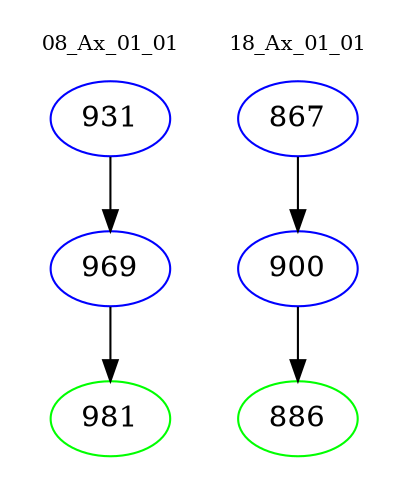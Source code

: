 digraph{
subgraph cluster_0 {
color = white
label = "08_Ax_01_01";
fontsize=10;
T0_931 [label="931", color="blue"]
T0_931 -> T0_969 [color="black"]
T0_969 [label="969", color="blue"]
T0_969 -> T0_981 [color="black"]
T0_981 [label="981", color="green"]
}
subgraph cluster_1 {
color = white
label = "18_Ax_01_01";
fontsize=10;
T1_867 [label="867", color="blue"]
T1_867 -> T1_900 [color="black"]
T1_900 [label="900", color="blue"]
T1_900 -> T1_886 [color="black"]
T1_886 [label="886", color="green"]
}
}
